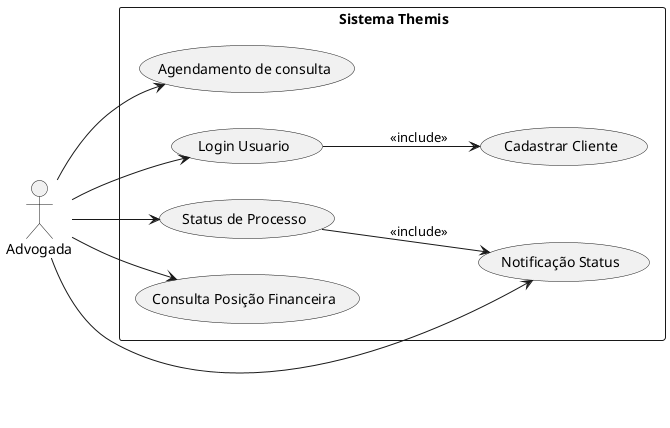 @startuml
left to right direction
 
actor "Advogada" as Advogada
 
 
rectangle " Sistema Themis"{
    usecase "Agendamento de consulta" as UC1
    usecase "Login Usuario" as UC2
    usecase "Cadastrar Cliente" as UC3
    usecase "Notificação Status" as UC4
    usecase "Status de Processo" as UC5
    usecase "Consulta Posição Financeira" as UC6
    
   
    
       
}


Advogada --> UC1
Advogada --> UC2
Advogada --> UC4
Advogada --> UC5
Advogada --> UC6

UC5 --> UC4:<<include>>
UC2 --> UC3:<<include>>
 
@enduml